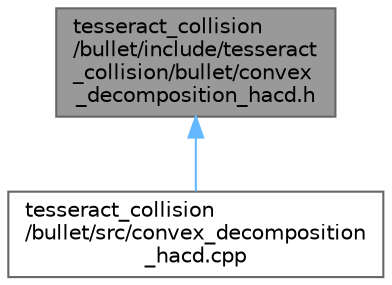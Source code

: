 digraph "tesseract_collision/bullet/include/tesseract_collision/bullet/convex_decomposition_hacd.h"
{
 // LATEX_PDF_SIZE
  bgcolor="transparent";
  edge [fontname=Helvetica,fontsize=10,labelfontname=Helvetica,labelfontsize=10];
  node [fontname=Helvetica,fontsize=10,shape=box,height=0.2,width=0.4];
  Node1 [label="tesseract_collision\l/bullet/include/tesseract\l_collision/bullet/convex\l_decomposition_hacd.h",height=0.2,width=0.4,color="gray40", fillcolor="grey60", style="filled", fontcolor="black",tooltip="Convex decomposition HACD implementation."];
  Node1 -> Node2 [dir="back",color="steelblue1",style="solid"];
  Node2 [label="tesseract_collision\l/bullet/src/convex_decomposition\l_hacd.cpp",height=0.2,width=0.4,color="grey40", fillcolor="white", style="filled",URL="$d7/d41/convex__decomposition__hacd_8cpp.html",tooltip=" "];
}
